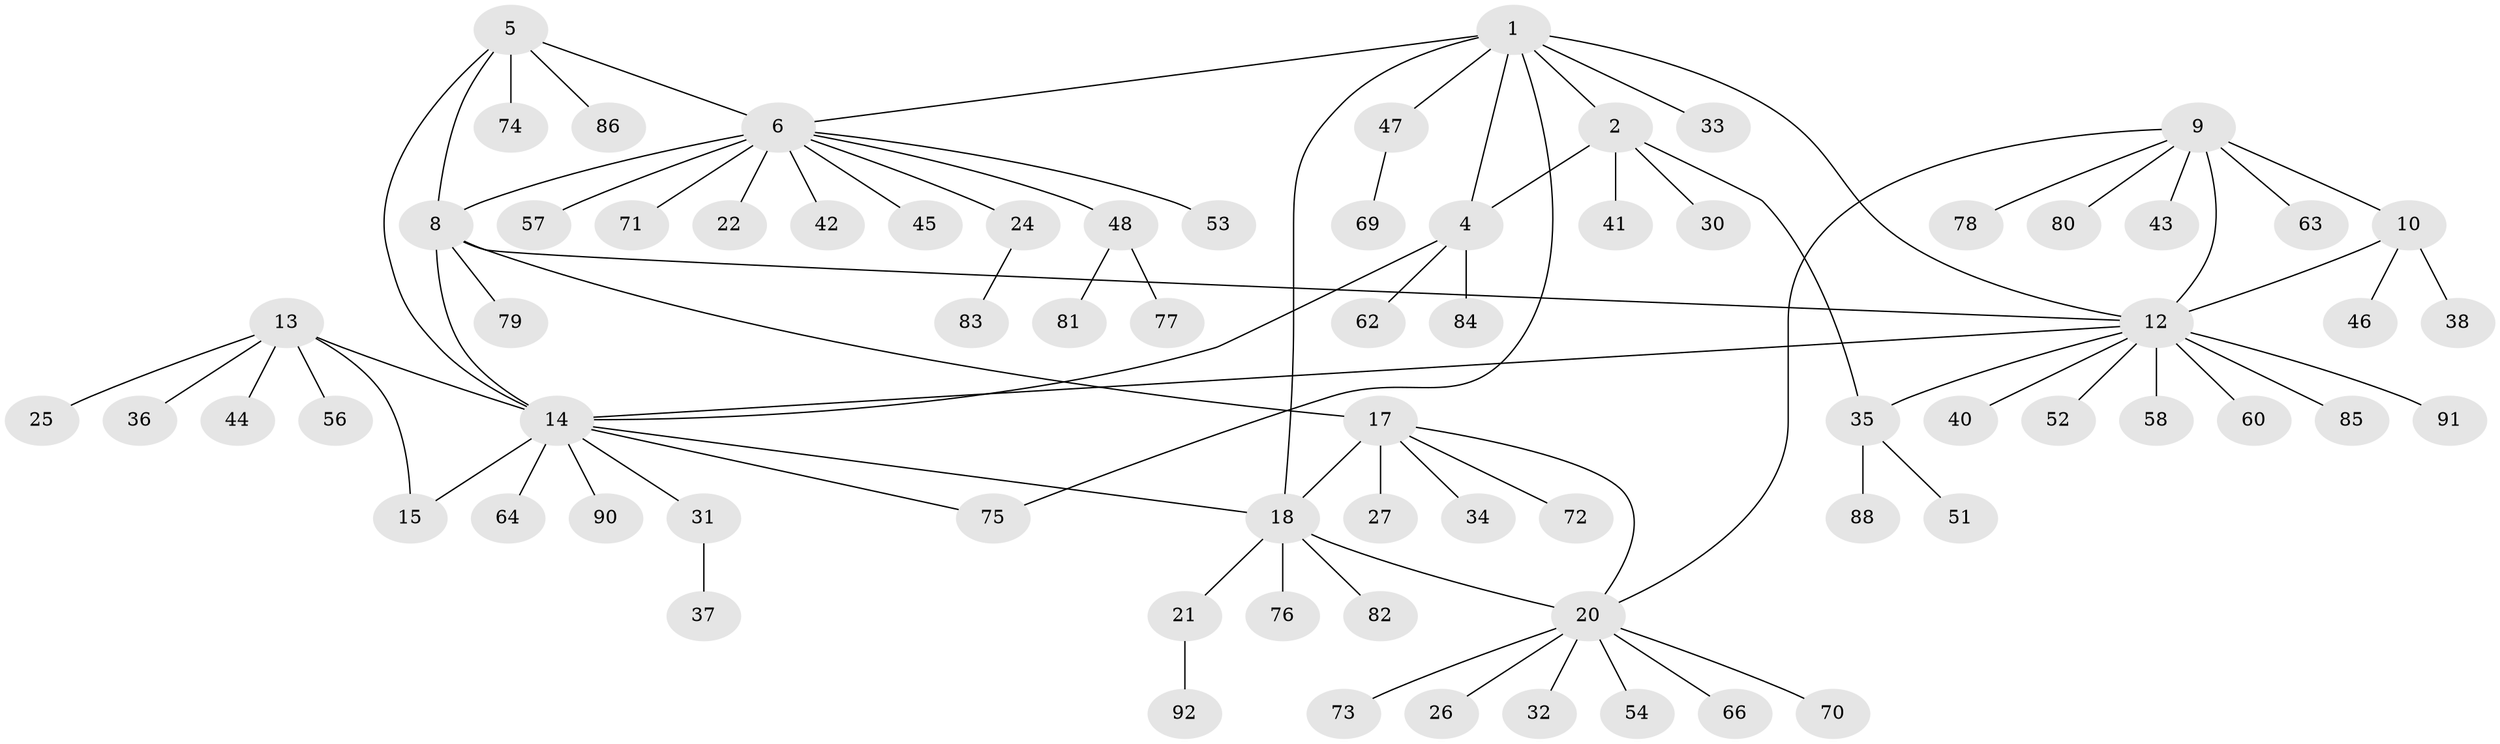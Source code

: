// original degree distribution, {6: 0.03260869565217391, 7: 0.03260869565217391, 5: 0.010869565217391304, 12: 0.021739130434782608, 4: 0.05434782608695652, 9: 0.010869565217391304, 14: 0.010869565217391304, 3: 0.06521739130434782, 8: 0.021739130434782608, 11: 0.010869565217391304, 1: 0.6521739130434783, 2: 0.07608695652173914}
// Generated by graph-tools (version 1.1) at 2025/11/02/27/25 16:11:30]
// undirected, 73 vertices, 86 edges
graph export_dot {
graph [start="1"]
  node [color=gray90,style=filled];
  1 [super="+3"];
  2 [super="+67"];
  4 [super="+29"];
  5 [super="+7"];
  6 [super="+55"];
  8 [super="+89"];
  9 [super="+39"];
  10 [super="+11"];
  12 [super="+23"];
  13 [super="+16"];
  14 [super="+50"];
  15;
  17 [super="+87"];
  18 [super="+19"];
  20 [super="+28"];
  21 [super="+49"];
  22;
  24;
  25;
  26;
  27;
  30;
  31 [super="+61"];
  32;
  33;
  34;
  35 [super="+59"];
  36;
  37;
  38;
  40;
  41;
  42;
  43;
  44;
  45;
  46;
  47;
  48 [super="+65"];
  51;
  52;
  53;
  54;
  56;
  57;
  58;
  60;
  62;
  63;
  64 [super="+68"];
  66;
  69;
  70;
  71;
  72;
  73;
  74;
  75;
  76;
  77;
  78;
  79;
  80;
  81;
  82;
  83;
  84;
  85;
  86;
  88;
  90;
  91;
  92;
  1 -- 2 [weight=2];
  1 -- 4 [weight=2];
  1 -- 6;
  1 -- 18;
  1 -- 75;
  1 -- 33;
  1 -- 12;
  1 -- 47;
  2 -- 4;
  2 -- 30;
  2 -- 35;
  2 -- 41;
  4 -- 14;
  4 -- 62;
  4 -- 84;
  5 -- 6 [weight=2];
  5 -- 8 [weight=2];
  5 -- 14;
  5 -- 74;
  5 -- 86;
  6 -- 8;
  6 -- 22;
  6 -- 24;
  6 -- 42;
  6 -- 45;
  6 -- 48;
  6 -- 53;
  6 -- 71;
  6 -- 57;
  8 -- 12;
  8 -- 17;
  8 -- 79;
  8 -- 14;
  9 -- 10 [weight=2];
  9 -- 12;
  9 -- 20;
  9 -- 43;
  9 -- 63;
  9 -- 78;
  9 -- 80;
  10 -- 12 [weight=2];
  10 -- 38;
  10 -- 46;
  12 -- 14;
  12 -- 40;
  12 -- 52;
  12 -- 58;
  12 -- 60;
  12 -- 85;
  12 -- 91;
  12 -- 35;
  13 -- 14 [weight=2];
  13 -- 15 [weight=2];
  13 -- 56;
  13 -- 36;
  13 -- 25;
  13 -- 44;
  14 -- 15;
  14 -- 18;
  14 -- 31;
  14 -- 75;
  14 -- 90;
  14 -- 64;
  17 -- 18 [weight=2];
  17 -- 20;
  17 -- 27;
  17 -- 34;
  17 -- 72;
  18 -- 20 [weight=2];
  18 -- 21;
  18 -- 76;
  18 -- 82;
  20 -- 26;
  20 -- 32;
  20 -- 54;
  20 -- 66;
  20 -- 70;
  20 -- 73;
  21 -- 92;
  24 -- 83;
  31 -- 37;
  35 -- 51;
  35 -- 88;
  47 -- 69;
  48 -- 77;
  48 -- 81;
}
